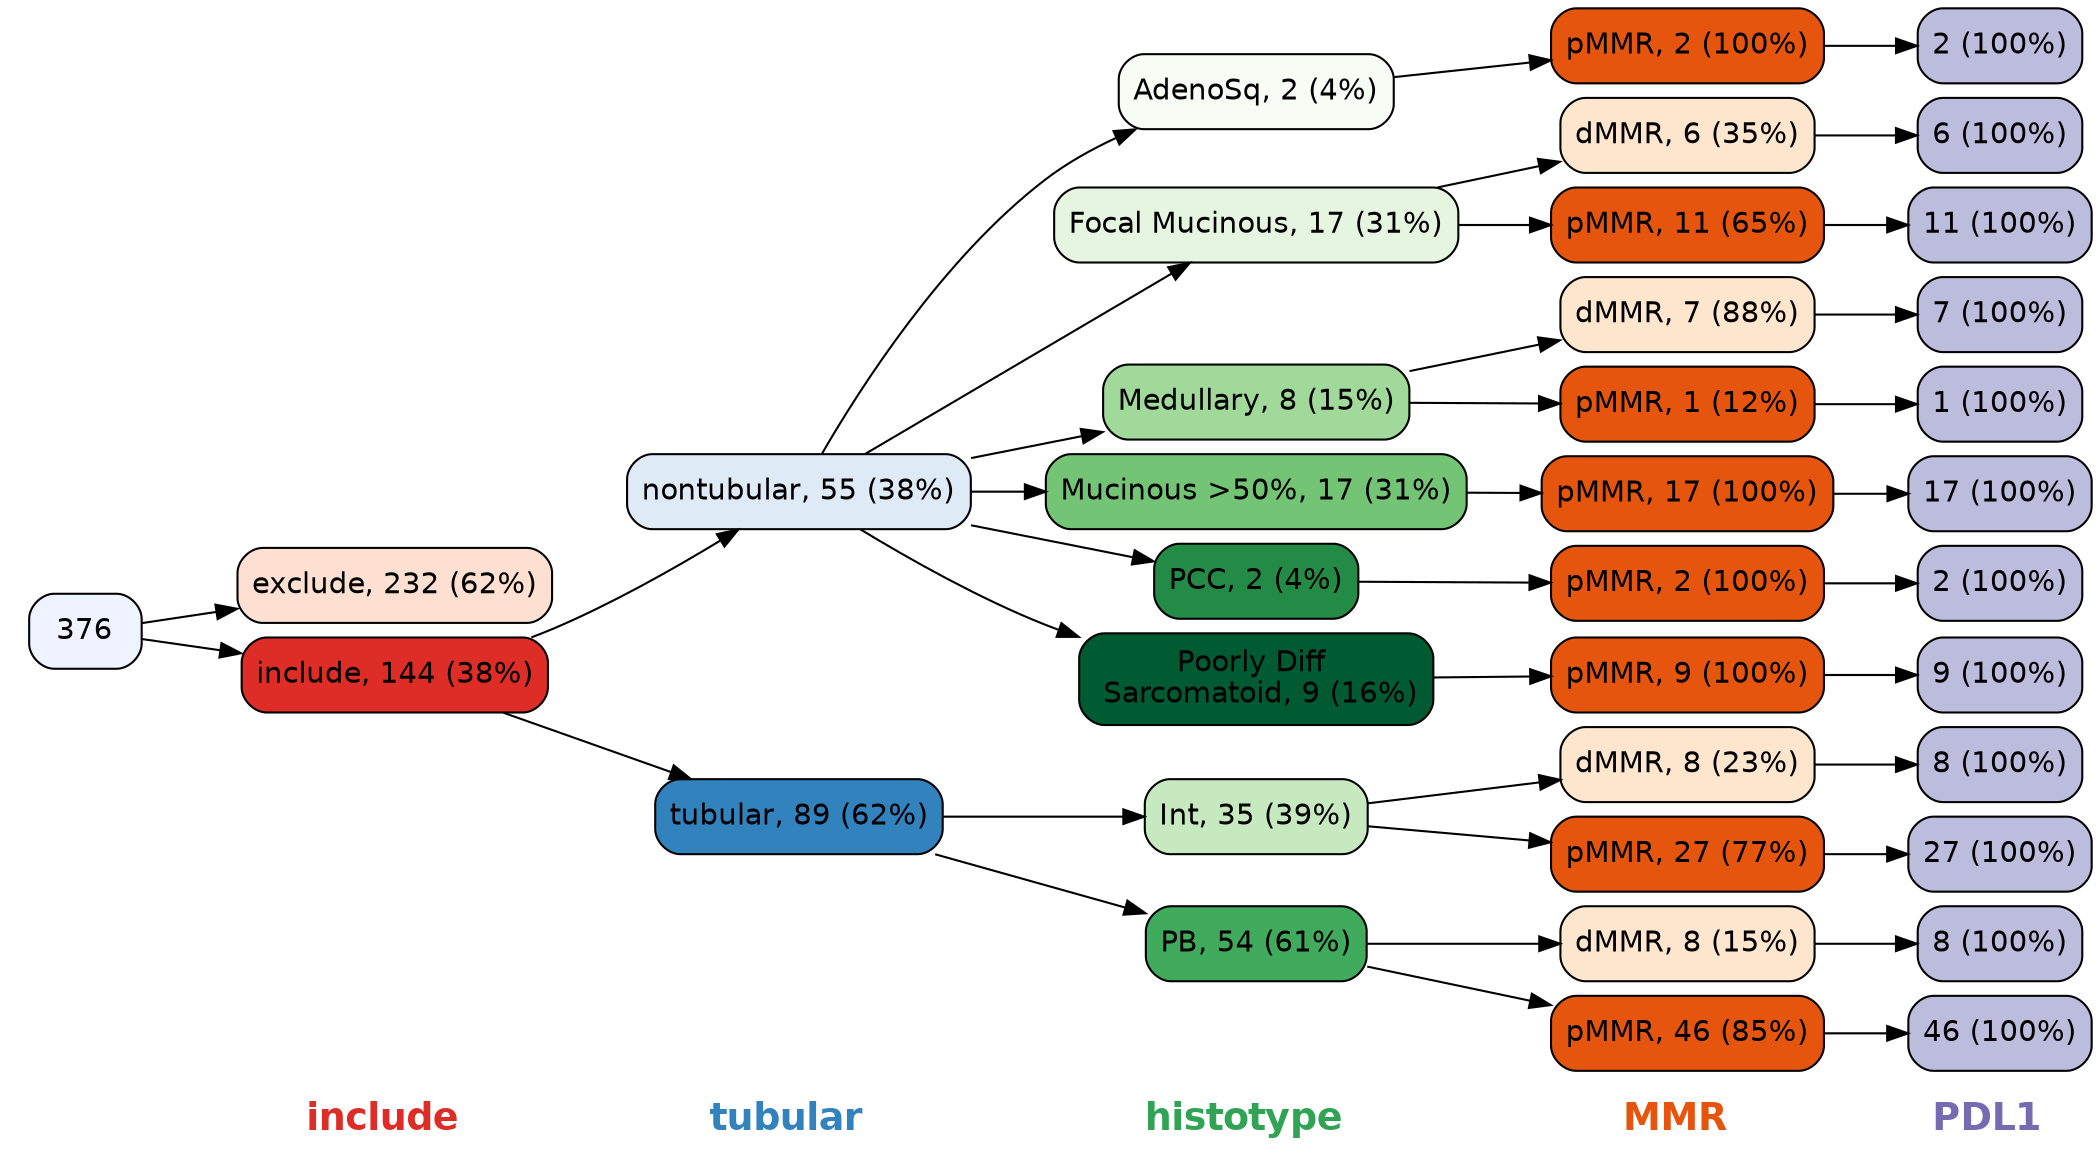 digraph vtree {
graph [layout = dot, compound=true, nodesep=0.1, ranksep=0.5, fontsize=12]
node [fontname = Helvetica, fontcolor = black,shape = rectangle, color = black,margin=0.1]
rankdir=LR;
Node_L0[style=invisible]
Node_L1[label=<<FONT POINT-SIZE="18"><FONT COLOR="#DE2D26"><B>include  </B></FONT></FONT><BR/>> shape=none margin=0]
Node_L2[label=<<FONT POINT-SIZE="18"><FONT COLOR="#3182BD"><B>tubular  </B></FONT></FONT><BR/>> shape=none margin=0]
Node_L3[label=<<FONT POINT-SIZE="18"><FONT COLOR="#31A354"><B>histotype  </B></FONT></FONT><BR/>> shape=none margin=0]
Node_L4[label=<<FONT POINT-SIZE="18"><FONT COLOR="#E6550D"><B>MMR  </B></FONT></FONT><BR/>> shape=none margin=0]
Node_L5[label=<<FONT POINT-SIZE="18"><FONT COLOR="#756BB1"><B>PDL1  </B></FONT></FONT><BR/>> shape=none margin=0]

edge[style=invis];
Node_L0->Node_L1->Node_L2->Node_L3->Node_L4->Node_L5

edge[style=solid]
Node_1->Node_2 Node_1->Node_3
Node_3->Node_4 Node_3->Node_5
Node_4->Node_6 Node_4->Node_7 Node_4->Node_8 Node_4->Node_9 Node_4->Node_10 Node_4->Node_11
Node_6->Node_12
Node_12->Node_13
Node_7->Node_14 Node_7->Node_15
Node_14->Node_16
Node_15->Node_17
Node_8->Node_18 Node_8->Node_19
Node_18->Node_20
Node_19->Node_21
Node_9->Node_22
Node_22->Node_23
Node_10->Node_24
Node_24->Node_25
Node_11->Node_26
Node_26->Node_27
Node_5->Node_28 Node_5->Node_29
Node_28->Node_30 Node_28->Node_31
Node_30->Node_32
Node_31->Node_33
Node_29->Node_34 Node_29->Node_35
Node_34->Node_36
Node_35->Node_37

Node_1[label=<376> color=black style="rounded,filled" fillcolor=<#EFF3FF>]
Node_2[label=<exclude, 232 (62%)> color=black style="rounded,filled" fillcolor=<#FEE0D2>  ]
Node_1[label=<376> color=black style="rounded,filled" fillcolor=<#EFF3FF>]
Node_3[label=<include, 144 (38%)> color=black style="rounded,filled" fillcolor=<#DE2D26>  ]
Node_4[label=<nontubular, 55 (38%)> color=black style="rounded,filled" fillcolor=<#DEEBF7>  ]
Node_5[label=<tubular, 89 (62%)> color=black style="rounded,filled" fillcolor=<#3182BD>  ]
Node_6[label=<AdenoSq, 2 (4%)> color=black style="rounded,filled" fillcolor=<#F7FCF5>  ]
Node_7[label=<Focal Mucinous, 17 (31%)> color=black style="rounded,filled" fillcolor=<#E5F5E0>  ]
Node_8[label=<Medullary, 8 (15%)> color=black style="rounded,filled" fillcolor=<#A1D99B>  ]
Node_9[label=<Mucinous &gt;50%, 17 (31%)> color=black style="rounded,filled" fillcolor=<#74C476>  ]
Node_10[label=<PCC, 2 (4%)> color=black style="rounded,filled" fillcolor=<#238B45>  ]
Node_11[label=<Poorly Diff <BR/> Sarcomatoid, 9 (16%)> color=black style="rounded,filled" fillcolor=<#005A32>  ]
Node_12[label=<pMMR, 2 (100%)> color=black style="rounded,filled" fillcolor=<#E6550D>  ]
Node_13[label=<2 (100%)> color=black style="rounded,filled" fillcolor=<#BCBDDC>  ]
Node_14[label=<dMMR, 6 (35%)> color=black style="rounded,filled" fillcolor=<#FEE6CE>  ]
Node_15[label=<pMMR, 11 (65%)> color=black style="rounded,filled" fillcolor=<#E6550D>  ]
Node_16[label=<6 (100%)> color=black style="rounded,filled" fillcolor=<#BCBDDC>  ]
Node_17[label=<11 (100%)> color=black style="rounded,filled" fillcolor=<#BCBDDC>  ]
Node_18[label=<dMMR, 7 (88%)> color=black style="rounded,filled" fillcolor=<#FEE6CE>  ]
Node_19[label=<pMMR, 1 (12%)> color=black style="rounded,filled" fillcolor=<#E6550D>  ]
Node_20[label=<7 (100%)> color=black style="rounded,filled" fillcolor=<#BCBDDC>  ]
Node_21[label=<1 (100%)> color=black style="rounded,filled" fillcolor=<#BCBDDC>  ]
Node_22[label=<pMMR, 17 (100%)> color=black style="rounded,filled" fillcolor=<#E6550D>  ]
Node_23[label=<17 (100%)> color=black style="rounded,filled" fillcolor=<#BCBDDC>  ]
Node_24[label=<pMMR, 2 (100%)> color=black style="rounded,filled" fillcolor=<#E6550D>  ]
Node_25[label=<2 (100%)> color=black style="rounded,filled" fillcolor=<#BCBDDC>  ]
Node_26[label=<pMMR, 9 (100%)> color=black style="rounded,filled" fillcolor=<#E6550D>  ]
Node_27[label=<9 (100%)> color=black style="rounded,filled" fillcolor=<#BCBDDC>  ]
Node_28[label=<Int, 35 (39%)> color=black style="rounded,filled" fillcolor=<#C7E9C0>  ]
Node_29[label=<PB, 54 (61%)> color=black style="rounded,filled" fillcolor=<#41AB5D>  ]
Node_30[label=<dMMR, 8 (23%)> color=black style="rounded,filled" fillcolor=<#FEE6CE>  ]
Node_31[label=<pMMR, 27 (77%)> color=black style="rounded,filled" fillcolor=<#E6550D>  ]
Node_32[label=<8 (100%)> color=black style="rounded,filled" fillcolor=<#BCBDDC>  ]
Node_33[label=<27 (100%)> color=black style="rounded,filled" fillcolor=<#BCBDDC>  ]
Node_34[label=<dMMR, 8 (15%)> color=black style="rounded,filled" fillcolor=<#FEE6CE>  ]
Node_35[label=<pMMR, 46 (85%)> color=black style="rounded,filled" fillcolor=<#E6550D>  ]
Node_36[label=<8 (100%)> color=black style="rounded,filled" fillcolor=<#BCBDDC>  ]
Node_37[label=<46 (100%)> color=black style="rounded,filled" fillcolor=<#BCBDDC>  ]

}

